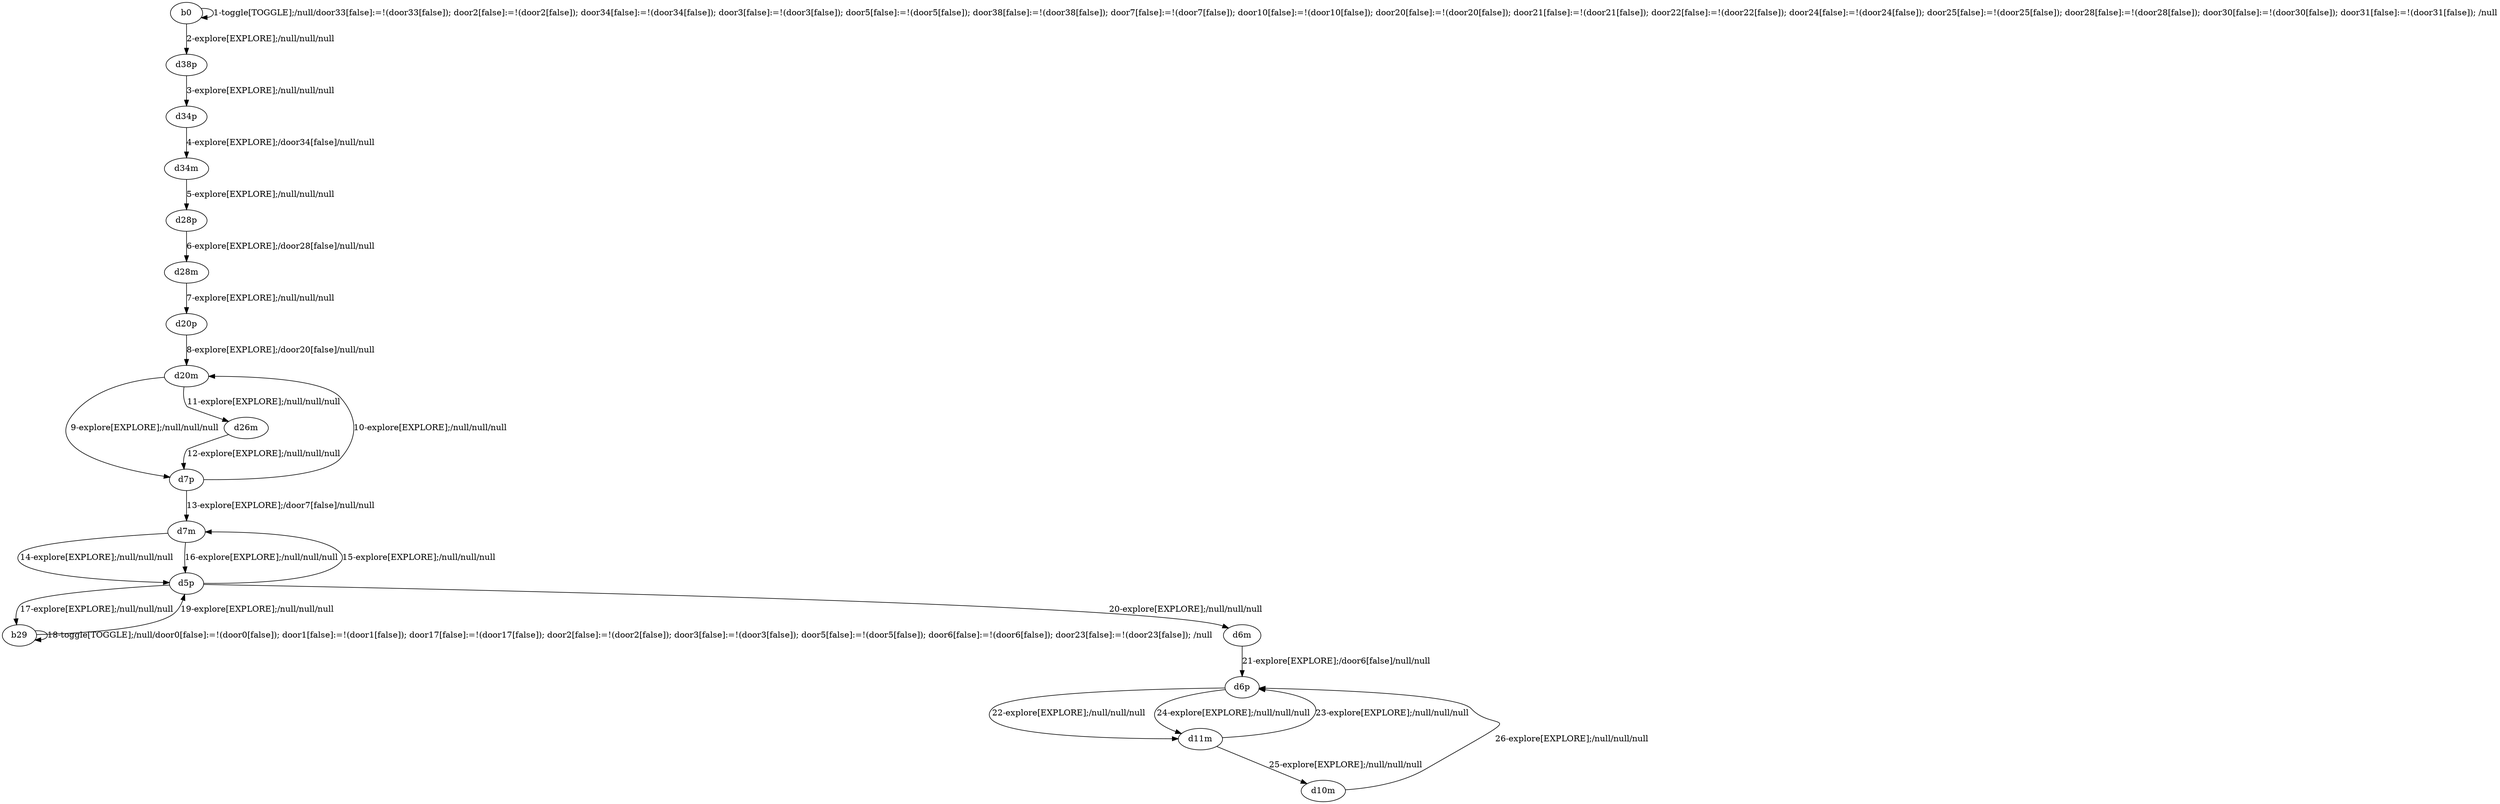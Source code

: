 # Total number of goals covered by this test: 2
# d10m --> d6p
# d11m --> d10m

digraph g {
"b0" -> "b0" [label = "1-toggle[TOGGLE];/null/door33[false]:=!(door33[false]); door2[false]:=!(door2[false]); door34[false]:=!(door34[false]); door3[false]:=!(door3[false]); door5[false]:=!(door5[false]); door38[false]:=!(door38[false]); door7[false]:=!(door7[false]); door10[false]:=!(door10[false]); door20[false]:=!(door20[false]); door21[false]:=!(door21[false]); door22[false]:=!(door22[false]); door24[false]:=!(door24[false]); door25[false]:=!(door25[false]); door28[false]:=!(door28[false]); door30[false]:=!(door30[false]); door31[false]:=!(door31[false]); /null"];
"b0" -> "d38p" [label = "2-explore[EXPLORE];/null/null/null"];
"d38p" -> "d34p" [label = "3-explore[EXPLORE];/null/null/null"];
"d34p" -> "d34m" [label = "4-explore[EXPLORE];/door34[false]/null/null"];
"d34m" -> "d28p" [label = "5-explore[EXPLORE];/null/null/null"];
"d28p" -> "d28m" [label = "6-explore[EXPLORE];/door28[false]/null/null"];
"d28m" -> "d20p" [label = "7-explore[EXPLORE];/null/null/null"];
"d20p" -> "d20m" [label = "8-explore[EXPLORE];/door20[false]/null/null"];
"d20m" -> "d7p" [label = "9-explore[EXPLORE];/null/null/null"];
"d7p" -> "d20m" [label = "10-explore[EXPLORE];/null/null/null"];
"d20m" -> "d26m" [label = "11-explore[EXPLORE];/null/null/null"];
"d26m" -> "d7p" [label = "12-explore[EXPLORE];/null/null/null"];
"d7p" -> "d7m" [label = "13-explore[EXPLORE];/door7[false]/null/null"];
"d7m" -> "d5p" [label = "14-explore[EXPLORE];/null/null/null"];
"d5p" -> "d7m" [label = "15-explore[EXPLORE];/null/null/null"];
"d7m" -> "d5p" [label = "16-explore[EXPLORE];/null/null/null"];
"d5p" -> "b29" [label = "17-explore[EXPLORE];/null/null/null"];
"b29" -> "b29" [label = "18-toggle[TOGGLE];/null/door0[false]:=!(door0[false]); door1[false]:=!(door1[false]); door17[false]:=!(door17[false]); door2[false]:=!(door2[false]); door3[false]:=!(door3[false]); door5[false]:=!(door5[false]); door6[false]:=!(door6[false]); door23[false]:=!(door23[false]); /null"];
"b29" -> "d5p" [label = "19-explore[EXPLORE];/null/null/null"];
"d5p" -> "d6m" [label = "20-explore[EXPLORE];/null/null/null"];
"d6m" -> "d6p" [label = "21-explore[EXPLORE];/door6[false]/null/null"];
"d6p" -> "d11m" [label = "22-explore[EXPLORE];/null/null/null"];
"d11m" -> "d6p" [label = "23-explore[EXPLORE];/null/null/null"];
"d6p" -> "d11m" [label = "24-explore[EXPLORE];/null/null/null"];
"d11m" -> "d10m" [label = "25-explore[EXPLORE];/null/null/null"];
"d10m" -> "d6p" [label = "26-explore[EXPLORE];/null/null/null"];
}